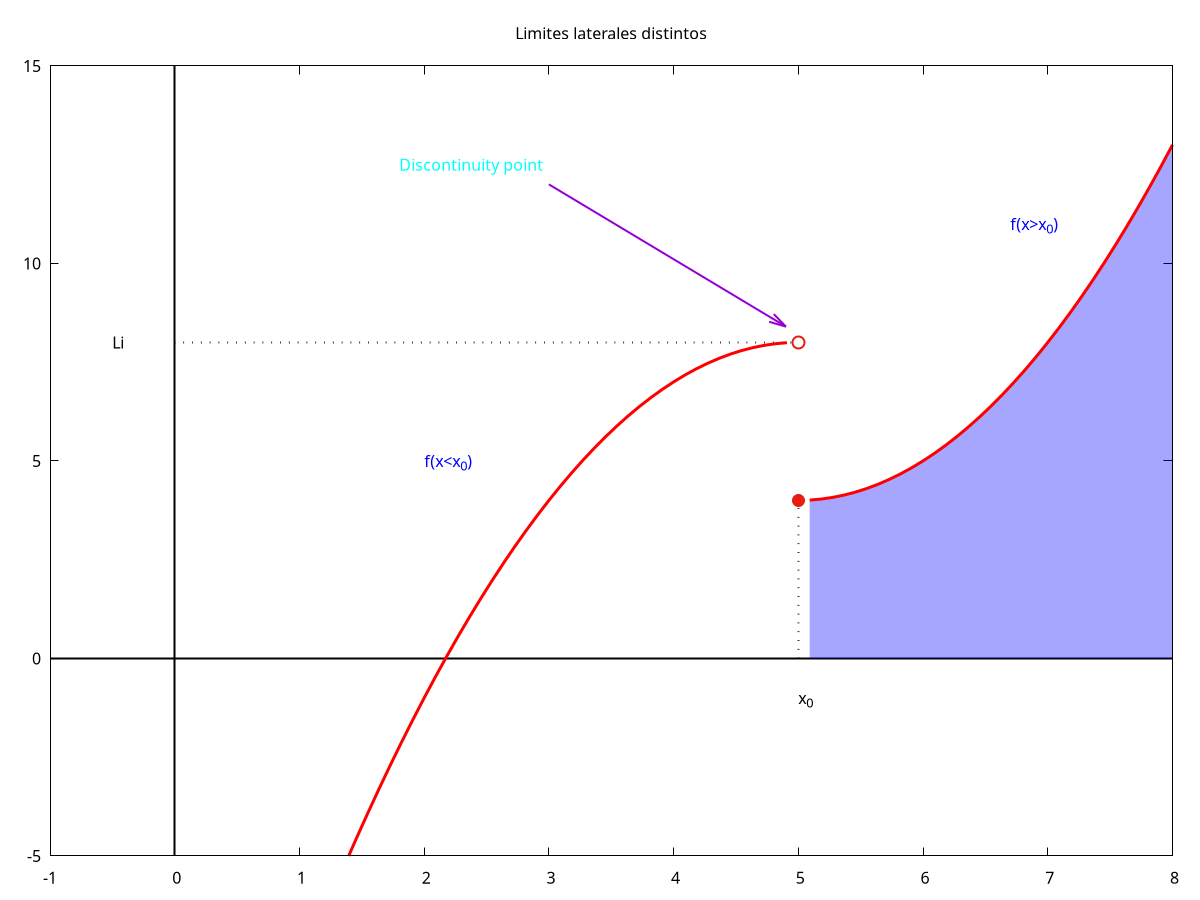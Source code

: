 punto_1="<echo 5 8"
punto_2="<echo 5 4"
f(x)= (x<5) ? -(x-5)**2+8 : 1/0 
g(x)= (x>5) ? (x-5)**2+4 : 1/0
set zeroaxis
set xrange [-1:8]
set yrange [-5:15]
set label "x_{0}" at 5,-1
set label "Li" at -0.5,8
set zeroaxis lt 8 lw 2
set title "Limites laterales distintos"
set arrow 1 from 0,8 to 5,8 nohead lt 0 lw 2
set arrow 2 from 5,0 to 5,4 nohead lt 0 lw 2
set arrow 3 from 3,12 to 4.9,8.4 lt 1 lw 2
set linetype 1 lc rgb '#A3001E'
set label textcolor rgb "cyan" 'Discontinuity point' at 1.8,12.5
set label textcolor rgb "blue" 'f(x<x_0)' at 2,5
set label textcolor rgb "blue" 'f(x>x_0)' at 6.7,11
set style fill transparent solid 0.35 noborder
filter(x,min,max) = (x > min && x < max) ? x : 1/0
plot f(x) lt 1 lw 3 lc rgb 'red' notitle, \
     g(x) lt 1 lw 3 lc rgb 'blue' with filledcurves above y=0 notitle, \
     g(x) lt 1 lw 3 lc rgb 'red' notitle,\
     punto_1 pt 6 ps 2 lt 7 lw 2 notitle,punto_2 pt 7 lt 7 ps 2 notitle



